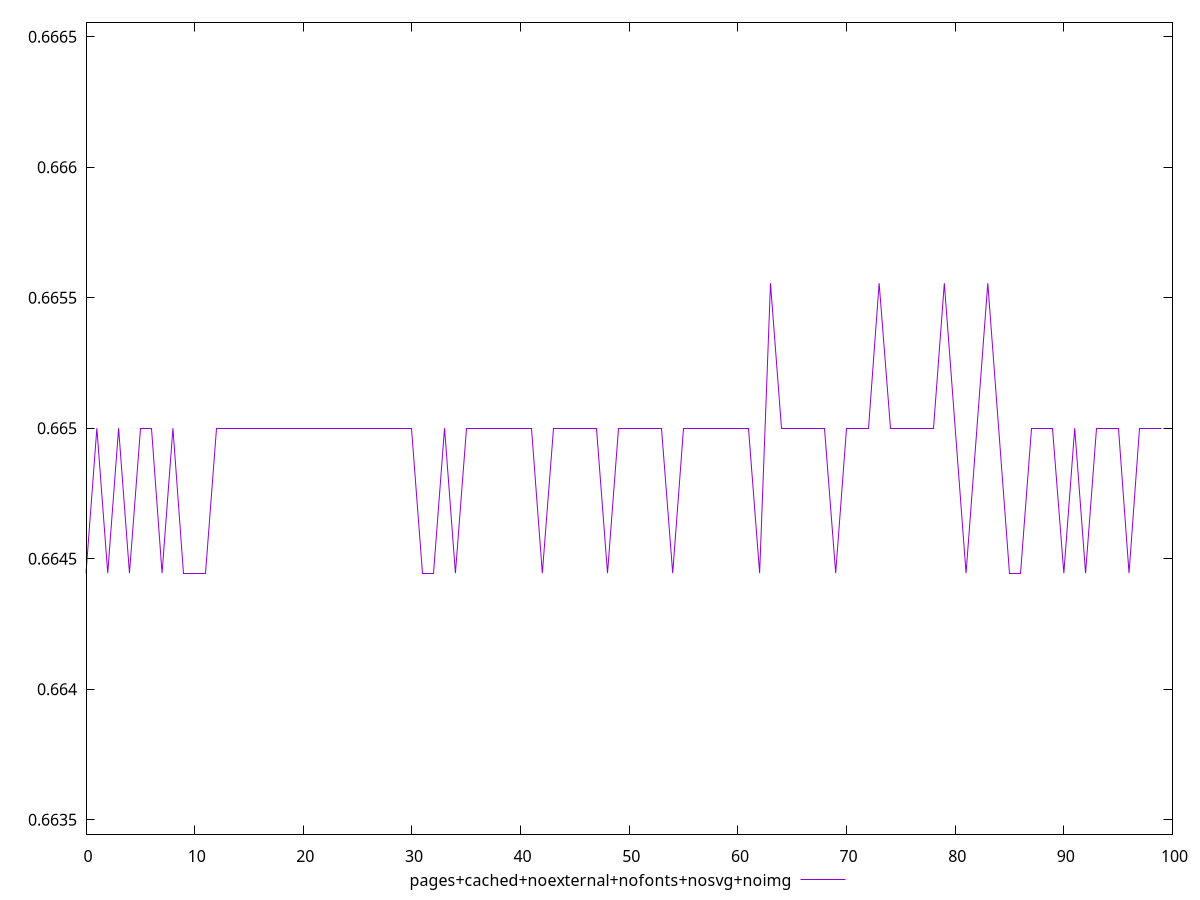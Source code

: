 $_pagesCachedNoexternalNofontsNosvgNoimg <<EOF
0.6644444444444444
0.665
0.6644444444444444
0.665
0.6644444444444444
0.665
0.665
0.6644444444444444
0.665
0.6644444444444444
0.6644444444444444
0.6644444444444444
0.665
0.665
0.665
0.665
0.665
0.665
0.665
0.665
0.665
0.665
0.665
0.665
0.665
0.665
0.665
0.665
0.665
0.665
0.665
0.6644444444444444
0.6644444444444444
0.665
0.6644444444444444
0.665
0.665
0.665
0.665
0.665
0.665
0.665
0.6644444444444444
0.665
0.665
0.665
0.665
0.665
0.6644444444444444
0.665
0.665
0.665
0.665
0.665
0.6644444444444444
0.665
0.665
0.665
0.665
0.665
0.665
0.665
0.6644444444444444
0.6655555555555556
0.665
0.665
0.665
0.665
0.665
0.6644444444444444
0.665
0.665
0.665
0.6655555555555556
0.665
0.665
0.665
0.665
0.665
0.6655555555555556
0.665
0.6644444444444444
0.665
0.6655555555555556
0.665
0.6644444444444444
0.6644444444444444
0.665
0.665
0.665
0.6644444444444444
0.665
0.6644444444444444
0.665
0.665
0.665
0.6644444444444444
0.665
0.665
0.665
EOF
set key outside below
set terminal pngcairo
set output "report_00006_2020-11-02T20-21-41.718Z/uses-rel-preload/pages+cached+noexternal+nofonts+nosvg+noimg//score.png"
set yrange [0.6634444444444444:0.6665555555555556]
plot $_pagesCachedNoexternalNofontsNosvgNoimg title "pages+cached+noexternal+nofonts+nosvg+noimg" with line ,